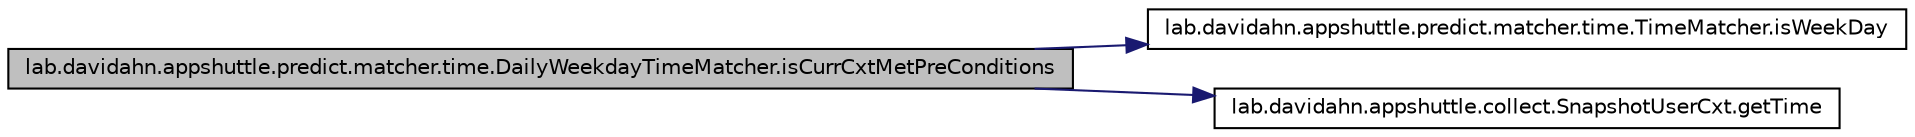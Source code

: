 digraph G
{
 // INTERACTIVE_SVG=YES
  edge [fontname="Helvetica",fontsize="10",labelfontname="Helvetica",labelfontsize="10"];
  node [fontname="Helvetica",fontsize="10",shape=record];
  rankdir="LR";
  Node1 [label="lab.davidahn.appshuttle.predict.matcher.time.DailyWeekdayTimeMatcher.isCurrCxtMetPreConditions",height=0.2,width=0.4,color="black", fillcolor="grey75", style="filled" fontcolor="black"];
  Node1 -> Node2 [color="midnightblue",fontsize="10",style="solid"];
  Node2 [label="lab.davidahn.appshuttle.predict.matcher.time.TimeMatcher.isWeekDay",height=0.2,width=0.4,color="black", fillcolor="white", style="filled",URL="$classlab_1_1davidahn_1_1appshuttle_1_1predict_1_1matcher_1_1time_1_1_time_matcher.html#a22588eada0f0714a22d504922a13e427"];
  Node1 -> Node3 [color="midnightblue",fontsize="10",style="solid"];
  Node3 [label="lab.davidahn.appshuttle.collect.SnapshotUserCxt.getTime",height=0.2,width=0.4,color="black", fillcolor="white", style="filled",URL="$classlab_1_1davidahn_1_1appshuttle_1_1collect_1_1_snapshot_user_cxt.html#a0641846d7e2540996053bbde0e797976"];
}
